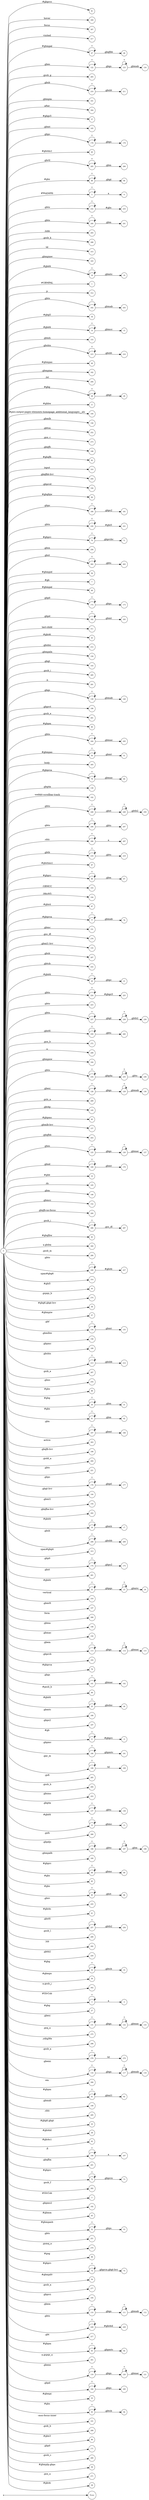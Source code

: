 digraph NFA {
  rankdir=LR;
  node [shape=circle, fontsize=10];
  __start [shape=point, label=""];
  __start -> None;
  227 [label="227"];
  81 [label="81"];
  309 [label="309"];
  123 [label="123"];
  307 [label="307"];
  317 [label="317"];
  235 [label="235"];
  47 [label="47"];
  122 [label="122"];
  283 [label="283"];
  210 [label="210"];
  132 [label="132"];
  161 [label="161"];
  304 [label="304"];
  37 [label="37"];
  120 [label="120"];
  165 [label="165"];
  178 [label="178"];
  40 [label="40"];
  78 [label="78"];
  130 [label="130"];
  205 [label="205"];
  89 [label="89"];
  5 [label="5"];
  232 [label="232"];
  240 [label="240"];
  293 [label="293"];
  241 [label="241"];
  288 [label="288"];
  315 [label="315"];
  163 [label="163"];
  18 [label="18"];
  1 [label="1"];
  312 [label="312"];
  242 [label="242"];
  34 [label="34"];
  14 [label="14"];
  153 [label="153"];
  215 [label="215"];
  49 [label="49"];
  162 [label="162"];
  140 [label="140"];
  294 [label="294"];
  28 [label="28"];
  11 [label="11"];
  33 [label="33"];
  100 [label="100"];
  135 [label="135"];
  156 [label="156"];
  249 [label="249"];
  252 [label="252"];
  273 [label="273"];
  198 [label="198"];
  258 [label="258"];
  82 [label="82"];
  310 [label="310"];
  297 [label="297"];
  204 [label="204"];
  194 [label="194"];
  84 [label="84"];
  180 [label="180"];
  90 [label="90"];
  230 [label="230"];
  70 [label="70"];
  256 [label="256"];
  262 [label="262"];
  124 [label="124"];
  56 [label="56"];
  7 [label="7"];
  46 [label="46"];
  172 [label="172"];
  182 [label="182"];
  219 [label="219"];
  311 [label="311"];
  43 [label="43"];
  212 [label="212"];
  159 [label="159"];
  175 [label="175"];
  143 [label="143"];
  285 [label="285"];
  291 [label="291"];
  139 [label="139"];
  196 [label="196"];
  233 [label="233"];
  281 [label="281"];
  60 [label="60"];
  244 [label="244"];
  50 [label="50"];
  181 [label="181"];
  305 [label="305"];
  209 [label="209"];
  188 [label="188"];
  133 [label="133"];
  231 [label="231"];
  79 [label="79"];
  136 [label="136"];
  23 [label="23"];
  229 [label="229"];
  238 [label="238"];
  102 [label="102"];
  248 [label="248"];
  246 [label="246"];
  296 [label="296"];
  183 [label="183"];
  218 [label="218"];
  97 [label="97"];
  66 [label="66"];
  103 [label="103"];
  104 [label="104"];
  87 [label="87"];
  77 [label="77"];
  151 [label="151"];
  276 [label="276"];
  155 [label="155"];
  225 [label="225"];
  187 [label="187"];
  207 [label="207"];
  222 [label="222"];
  67 [label="67"];
  118 [label="118"];
  126 [label="126"];
  24 [label="24"];
  20 [label="20"];
  53 [label="53"];
  109 [label="109"];
  224 [label="224"];
  185 [label="185"];
  223 [label="223"];
  237 [label="237"];
  259 [label="259"];
  272 [label="272"];
  299 [label="299"];
  164 [label="164"];
  234 [label="234"];
  128 [label="128"];
  71 [label="71"];
  269 [label="269"];
  145 [label="145"];
  65 [label="65"];
  157 [label="157"];
  203 [label="203"];
  125 [label="125"];
  169 [label="169"];
  10 [label="10"];
  105 [label="105"];
  146 [label="146"];
  94 [label="94"];
  111 [label="111"];
  152 [label="152"];
  200 [label="200"];
  286 [label="286"];
  236 [label="236"];
  247 [label="247"];
  83 [label="83"];
  300 [label="300"];
  179 [label="179"];
  290 [label="290"];
  127 [label="127"];
  226 [label="226"];
  314 [label="314"];
  44 [label="44"];
  274 [label="274"];
  36 [label="36"];
  96 [label="96"];
  57 [label="57"];
  73 [label="73"];
  117 [label="117"];
  134 [label="134"];
  107 [label="107"];
  158 [label="158"];
  189 [label="189"];
  213 [label="213"];
  69 [label="69"];
  267 [label="267"];
  254 [label="254"];
  88 [label="88"];
  30 [label="30"];
  91 [label="91"];
  167 [label="167"];
  19 [label="19"];
  303 [label="303"];
  199 [label="199"];
  250 [label="250"];
  264 [label="264"];
  9 [label="9"];
  31 [label="31"];
  80 [label="80"];
  138 [label="138"];
  142 [label="142"];
  221 [label="221"];
  62 [label="62"];
  176 [label="176"];
  144 [label="144"];
  154 [label="154"];
  4 [label="4"];
  202 [label="202"];
  92 [label="92"];
  16 [label="16"];
  208 [label="208"];
  313 [label="313"];
  15 [label="15"];
  168 [label="168"];
  174 [label="174"];
  261 [label="261"];
  22 [label="22"];
  170 [label="170"];
  316 [label="316"];
  147 [label="147"];
  279 [label="279"];
  308 [label="308"];
  148 [label="148"];
  150 [label="150"];
  113 [label="113"];
  193 [label="193"];
  76 [label="76"];
  141 [label="141"];
  99 [label="99"];
  25 [label="25"];
  121 [label="121"];
  166 [label="166"];
  197 [label="197"];
  8 [label="8"];
  190 [label="190"];
  108 [label="108"];
  191 [label="191"];
  211 [label="211"];
  265 [label="265"];
  284 [label="284"];
  253 [label="253"];
  114 [label="114"];
  137 [label="137"];
  12 [label="12"];
  245 [label="245"];
  266 [label="266"];
  186 [label="186"];
  160 [label="160"];
  68 [label="68"];
  21 [label="21"];
  85 [label="85"];
  95 [label="95"];
  216 [label="216"];
  255 [label="255"];
  41 [label="41"];
  257 [label="257"];
  289 [label="289"];
  292 [label="292"];
  13 [label="13"];
  220 [label="220"];
  32 [label="32"];
  59 [label="59"];
  239 [label="239"];
  302 [label="302"];
  75 [label="75"];
  3 [label="3"];
  29 [label="29"];
  27 [label="27"];
  64 [label="64"];
  131 [label="131"];
  275 [label="275"];
  298 [label="298"];
  278 [label="278"];
  112 [label="112"];
  116 [label="116"];
  287 [label="287"];
  306 [label="306"];
  61 [label="61"];
  149 [label="149"];
  177 [label="177"];
  129 [label="129"];
  206 [label="206"];
  295 [label="295"];
  35 [label="35"];
  39 [label="39"];
  42 [label="42"];
  106 [label="106"];
  201 [label="201"];
  72 [label="72"];
  282 [label="282"];
  26 [label="26"];
  0 [label="0"];
  2 [label="2"];
  192 [label="192"];
  214 [label="214"];
  48 [label="48"];
  45 [label="45"];
  52 [label="52"];
  251 [label="251"];
  270 [label="270"];
  98 [label="98"];
  6 [label="6"];
  243 [label="243"];
  74 [label="74"];
  54 [label="54"];
  277 [label="277"];
  17 [label="17"];
  195 [label="195"];
  110 [label="110"];
  228 [label="228"];
  217 [label="217"];
  51 [label="51"];
  63 [label="63"];
  301 [label="301"];
  119 [label="119"];
  184 [label="184"];
  55 [label="55"];
  93 [label="93"];
  260 [label="260"];
  101 [label="101"];
  268 [label="268"];
  86 [label="86"];
  171 [label="171"];
  280 [label="280"];
  58 [label="58"];
  173 [label="173"];
  271 [label="271"];
  115 [label="115"];
  38 [label="38"];
  263 [label="263"];
  { node [shape=doublecircle]; 1 2 4 6 7 9 10 11 13 15 17 19 21 24 26 27 29 31 33 34 35 36 37 38 39 40 41 42 43 44 45 46 48 49 51 53 54 55 56 57 58 59 60 62 64 65 67 69 71 73 75 76 78 80 81 82 83 84 85 86 87 88 90 92 94 96 97 98 99 100 101 102 103 104 105 107 109 112 115 118 121 124 127 130 133 135 136 138 140 142 143 144 145 146 147 148 149 150 151 152 153 154 155 156 157 158 159 160 161 162 163 164 165 166 168 170 171 173 175 177 179 181 183 185 188 189 191 192 193 194 195 196 197 198 199 200 201 202 203 204 206 207 209 211 212 214 216 217 219 220 221 222 223 225 227 229 231 233 236 239 241 243 245 247 250 251 252 253 254 255 256 258 260 261 263 264 265 266 267 268 269 270 271 272 273 274 275 276 277 279 280 281 282 283 284 285 287 288 289 290 291 292 293 294 295 297 298 299 300 301 302 303 304 305 306 307 308 309 310 311 312 313 314 315 316 317 }
  0 -> 1 [label="#GBMPAL"];
  0 -> 2 [label="#SIvCob"];
  0 -> 3 [label="#SIvCob"];
  3 -> 3 [label="*"];
  3 -> 4 [label="a"];
  0 -> 5 [label="#WqQANb"];
  5 -> 5 [label="*"];
  5 -> 6 [label="a"];
  0 -> 7 [label="#gb"];
  0 -> 8 [label="#gb"];
  8 -> 8 [label="*"];
  8 -> 9 [label="#gbprc"];
  0 -> 10 [label="#gbb"];
  0 -> 11 [label="#gbbw"];
  0 -> 12 [label="#gbd4"];
  12 -> 12 [label="*"];
  12 -> 13 [label=".gbmc"];
  0 -> 14 [label="#gbd4"];
  14 -> 14 [label="*"];
  14 -> 15 [label=".gbmcc"];
  0 -> 16 [label="#gbd4"];
  16 -> 16 [label="*"];
  16 -> 17 [label=".gbmh"];
  0 -> 18 [label="#gbd4"];
  18 -> 18 [label="*"];
  18 -> 19 [label=".gbmtc"];
  0 -> 20 [label="#gbd4"];
  20 -> 20 [label="*"];
  20 -> 21 [label=".gbpc"];
  0 -> 22 [label="#gbd4"];
  22 -> 22 [label="*"];
  22 -> 23 [label=".gbpgs"];
  23 -> 23 [label="*"];
  23 -> 24 [label=".gbmtc"];
  0 -> 25 [label="#gbd4"];
  25 -> 25 [label="*"];
  25 -> 26 [label=".gbsbic"];
  0 -> 27 [label="#gbg"];
  0 -> 28 [label="#gbg"];
  28 -> 28 [label="*"];
  28 -> 29 [label=".gbgt"];
  0 -> 30 [label="#gbg"];
  30 -> 30 [label="*"];
  30 -> 31 [label=".gbm"];
  0 -> 32 [label="#gbg"];
  32 -> 32 [label="*"];
  32 -> 33 [label=".gbtcb"];
  0 -> 34 [label="#gbg5"];
  0 -> 35 [label="#gbg6.gbgt"];
  0 -> 36 [label="#gbg6.gbgt-hvr"];
  0 -> 37 [label="#gbgs5"];
  0 -> 38 [label="#gbi4i"];
  0 -> 39 [label="#gbi4id"];
  0 -> 40 [label="#gbi4m1"];
  0 -> 41 [label="#gbi4s"];
  0 -> 42 [label="#gbi4s1"];
  0 -> 43 [label="#gbi4t"];
  0 -> 44 [label="#gbi5"];
  0 -> 45 [label="#gbmm"];
  0 -> 46 [label="#gbmpal"];
  0 -> 47 [label="#gbmpal"];
  47 -> 47 [label="*"];
  47 -> 48 [label=".gbqfbb"];
  0 -> 49 [label="#gbmpas"];
  0 -> 50 [label="#gbmpas"];
  50 -> 50 [label="*"];
  50 -> 51 [label=".gbmt"];
  0 -> 52 [label="#gbmpasb"];
  52 -> 52 [label="*"];
  52 -> 53 [label=".gbps"];
  0 -> 54 [label="#gbmpdv"];
  0 -> 55 [label="#gbmpi"];
  0 -> 56 [label="#gbmpid"];
  0 -> 57 [label="#gbmpiw"];
  0 -> 58 [label="#gbmplp.gbps"];
  0 -> 59 [label="#gbmps"];
  0 -> 60 [label="#gbpm"];
  0 -> 61 [label="#gbpm"];
  61 -> 61 [label="*"];
  61 -> 62 [label=".gbml1"];
  0 -> 63 [label="#gbpm"];
  63 -> 63 [label="*"];
  63 -> 64 [label=".gbpmtc"];
  0 -> 65 [label="#gbpms"];
  0 -> 66 [label="#gbprc"];
  66 -> 66 [label="*"];
  66 -> 67 [label=".gbm"];
  0 -> 68 [label="#gbprc"];
  68 -> 68 [label="*"];
  68 -> 69 [label=".gbmc"];
  0 -> 70 [label="#gbprc"];
  70 -> 70 [label="*"];
  70 -> 71 [label=".gbprcbc"];
  0 -> 72 [label="#gbprc"];
  72 -> 72 [label="*"];
  72 -> 73 [label=".gbprcx"];
  0 -> 74 [label="#gbprc"];
  74 -> 74 [label="*"];
  74 -> 75 [label=".gbprcx.gbgt-hvr"];
  0 -> 76 [label="#gbprca"];
  0 -> 77 [label="#gbprca"];
  77 -> 77 [label="*"];
  77 -> 78 [label=".gbmab"];
  0 -> 79 [label="#gbprca"];
  79 -> 79 [label="*"];
  79 -> 80 [label=".gbmac"];
  0 -> 81 [label="#gbprcs"];
  0 -> 82 [label="#gbqfb"];
  0 -> 83 [label="#gbqfbw"];
  0 -> 84 [label="#gbqfqw"];
  0 -> 85 [label="#gbs"];
  0 -> 86 [label="#gbx3"];
  0 -> 87 [label="#gbx4"];
  0 -> 88 [label="#gbz"];
  0 -> 89 [label="#gbz"];
  89 -> 89 [label="*"];
  89 -> 90 [label=".gbgt"];
  0 -> 91 [label="#gbz"];
  91 -> 91 [label="*"];
  91 -> 92 [label=".gbm"];
  0 -> 93 [label="#gbz"];
  93 -> 93 [label="*"];
  93 -> 94 [label=".gbtcb"];
  0 -> 95 [label="#gbz"];
  95 -> 95 [label="*"];
  95 -> 96 [label=".gbzt"];
  0 -> 97 [label="#gbztms1"];
  0 -> 98 [label="#gog"];
  0 -> 99 [label="#gssb_b"];
  0 -> 100 [label="#gws-output-pages-elements-homepage_additional_languages__als"];
  0 -> 101 [label="-moz-focus-inner"];
  0 -> 102 [label="-webkit-scrollbar-track"];
  0 -> 103 [label=".GBMCC"];
  0 -> 104 [label=".H6sW5"];
  0 -> 105 [label=".ds"];
  0 -> 106 [label=".fl"];
  106 -> 106 [label="*"];
  106 -> 107 [label="a"];
  0 -> 108 [label=".gac_m"];
  108 -> 108 [label="*"];
  108 -> 109 [label="td"];
  0 -> 110 [label=".gbem"];
  110 -> 110 [label="*"];
  110 -> 111 [label=".gbgs"];
  111 -> 111 [label="*"];
  111 -> 112 [label=".gbmab"];
  0 -> 113 [label=".gbem"];
  113 -> 113 [label="*"];
  113 -> 114 [label=".gbgs"];
  114 -> 114 [label="*"];
  114 -> 115 [label=".gbmac"];
  0 -> 116 [label=".gbemi"];
  116 -> 116 [label="*"];
  116 -> 117 [label=".gbgs"];
  117 -> 117 [label="*"];
  117 -> 118 [label=".gbmab"];
  0 -> 119 [label=".gbemi"];
  119 -> 119 [label="*"];
  119 -> 120 [label=".gbgs"];
  120 -> 120 [label="*"];
  120 -> 121 [label=".gbmac"];
  0 -> 122 [label=".gbes"];
  122 -> 122 [label="*"];
  122 -> 123 [label=".gbgs"];
  123 -> 123 [label="*"];
  123 -> 124 [label=".gbmab"];
  0 -> 125 [label=".gbes"];
  125 -> 125 [label="*"];
  125 -> 126 [label=".gbgs"];
  126 -> 126 [label="*"];
  126 -> 127 [label=".gbmac"];
  0 -> 128 [label=".gbesi"];
  128 -> 128 [label="*"];
  128 -> 129 [label=".gbgs"];
  129 -> 129 [label="*"];
  129 -> 130 [label=".gbmab"];
  0 -> 131 [label=".gbesi"];
  131 -> 131 [label="*"];
  131 -> 132 [label=".gbgs"];
  132 -> 132 [label="*"];
  132 -> 133 [label=".gbmac"];
  0 -> 134 [label=".gbf"];
  134 -> 134 [label="*"];
  134 -> 135 [label=".gbmt"];
  0 -> 136 [label=".gbg4a"];
  0 -> 137 [label=".gbg4a"];
  137 -> 137 [label="*"];
  137 -> 138 [label=".gbts"];
  0 -> 139 [label=".gbgs"];
  139 -> 139 [label="*"];
  139 -> 140 [label=".gbmab"];
  0 -> 141 [label=".gbgs"];
  141 -> 141 [label="*"];
  141 -> 142 [label=".gbmac"];
  0 -> 143 [label=".gbgt"];
  0 -> 144 [label=".gbgt-hvr"];
  0 -> 145 [label=".gbi4p"];
  0 -> 146 [label=".gbm"];
  0 -> 147 [label=".gbm0l"];
  0 -> 148 [label=".gbma"];
  0 -> 149 [label=".gbmab"];
  0 -> 150 [label=".gbmac"];
  0 -> 151 [label=".gbmc"];
  0 -> 152 [label=".gbmcc"];
  0 -> 153 [label=".gbmh"];
  0 -> 154 [label=".gbml1"];
  0 -> 155 [label=".gbml1-hvr"];
  0 -> 156 [label=".gbmlb"];
  0 -> 157 [label=".gbmlb-hvr"];
  0 -> 158 [label=".gbmlbw"];
  0 -> 159 [label=".gbmpala"];
  0 -> 160 [label=".gbmpalb"];
  0 -> 161 [label=".gbmpia"];
  0 -> 162 [label=".gbmpiaa"];
  0 -> 163 [label=".gbmpiaw"];
  0 -> 164 [label=".gbmpnw"];
  0 -> 165 [label=".gbmt"];
  0 -> 166 [label=".gbmtc"];
  0 -> 167 [label=".gbn"];
  167 -> 167 [label="*"];
  167 -> 168 [label=".gbmt"];
  0 -> 169 [label=".gbnd"];
  169 -> 169 [label="*"];
  169 -> 170 [label=".gbmt"];
  0 -> 171 [label=".gbp0"];
  0 -> 172 [label=".gbp0"];
  172 -> 172 [label="*"];
  172 -> 173 [label=".gbps"];
  0 -> 174 [label=".gbp0"];
  174 -> 174 [label="*"];
  174 -> 175 [label=".gbps2"];
  0 -> 176 [label=".gbpc"];
  176 -> 176 [label="*"];
  176 -> 177 [label=".gbpd"];
  0 -> 178 [label=".gbpc"];
  178 -> 178 [label="*"];
  178 -> 179 [label=".gbps"];
  0 -> 180 [label=".gbpc"];
  180 -> 180 [label="*"];
  180 -> 181 [label=".gbps2"];
  0 -> 182 [label=".gbpd"];
  182 -> 182 [label="*"];
  182 -> 183 [label=".gbmt"];
  0 -> 184 [label=".gbpd"];
  184 -> 184 [label="*"];
  184 -> 185 [label=".gbps"];
  0 -> 186 [label=".gbpdjs"];
  186 -> 186 [label="*"];
  186 -> 187 [label=".gbto"];
  187 -> 187 [label="*"];
  187 -> 188 [label=".gbm"];
  0 -> 189 [label=".gbpmc"];
  0 -> 190 [label=".gbpmc"];
  190 -> 190 [label="*"];
  190 -> 191 [label=".gbpmtc"];
  0 -> 192 [label=".gbpms2"];
  0 -> 193 [label=".gbprcb"];
  0 -> 194 [label=".gbprcd"];
  0 -> 195 [label=".gbprci"];
  0 -> 196 [label=".gbprct"];
  0 -> 197 [label=".gbps2"];
  0 -> 198 [label=".gbqfb"];
  0 -> 199 [label=".gbqfb-hvr"];
  0 -> 200 [label=".gbqfb-no-focus"];
  0 -> 201 [label=".gbqfba"];
  0 -> 202 [label=".gbqfba-hvr"];
  0 -> 203 [label=".gbqfbb"];
  0 -> 204 [label=".gbqfbb-hvr"];
  0 -> 205 [label=".gbrtl"];
  205 -> 205 [label="*"];
  205 -> 206 [label=".gbm"];
  0 -> 207 [label=".gbsb"];
  0 -> 208 [label=".gbsb"];
  208 -> 208 [label="*"];
  208 -> 209 [label=".gbsbb"];
  0 -> 210 [label=".gbsb"];
  210 -> 210 [label="*"];
  210 -> 211 [label=".gbsbt"];
  0 -> 212 [label=".gbsbic"];
  0 -> 213 [label=".gbsbis"];
  213 -> 213 [label="*"];
  213 -> 214 [label=".gbsbb"];
  0 -> 215 [label=".gbsbis"];
  215 -> 215 [label="*"];
  215 -> 216 [label=".gbsbt"];
  0 -> 217 [label=".gbt"];
  0 -> 218 [label=".gbtb"];
  218 -> 218 [label="*"];
  218 -> 219 [label=".gbts"];
  0 -> 220 [label=".gbtb2"];
  0 -> 221 [label=".gbtc"];
  0 -> 222 [label=".gbtcb"];
  0 -> 223 [label=".gbto"];
  0 -> 224 [label=".gbto"];
  224 -> 224 [label="*"];
  224 -> 225 [label="#gbgs5"];
  0 -> 226 [label=".gbto"];
  226 -> 226 [label="*"];
  226 -> 227 [label="#gbi4i"];
  0 -> 228 [label=".gbto"];
  228 -> 228 [label="*"];
  228 -> 229 [label="#gbi4id"];
  0 -> 230 [label=".gbto"];
  230 -> 230 [label="*"];
  230 -> 231 [label="#gbi5"];
  0 -> 232 [label=".gbto"];
  232 -> 232 [label="*"];
  232 -> 233 [label="#gbs"];
  0 -> 234 [label=".gbto"];
  234 -> 234 [label="*"];
  234 -> 235 [label=".gbg4a"];
  235 -> 235 [label="*"];
  235 -> 236 [label=".gbts"];
  0 -> 237 [label=".gbto"];
  237 -> 237 [label="*"];
  237 -> 238 [label=".gbgt"];
  238 -> 238 [label="*"];
  238 -> 239 [label=".gbtb2"];
  0 -> 240 [label=".gbto"];
  240 -> 240 [label="*"];
  240 -> 241 [label=".gbm"];
  0 -> 242 [label=".gbto"];
  242 -> 242 [label="*"];
  242 -> 243 [label=".gbmab"];
  0 -> 244 [label=".gbto"];
  244 -> 244 [label="*"];
  244 -> 245 [label=".gbmac"];
  0 -> 246 [label=".gbto"];
  246 -> 246 [label="*"];
  246 -> 247 [label=".gbts"];
  0 -> 248 [label=".gbto"];
  248 -> 248 [label="*"];
  248 -> 249 [label=".gbzt"];
  249 -> 249 [label="*"];
  249 -> 250 [label=".gbtb2"];
  0 -> 251 [label=".gbts"];
  0 -> 252 [label=".gbtsa"];
  0 -> 253 [label=".gbxms"];
  0 -> 254 [label=".gbxo"];
  0 -> 255 [label=".gbxv"];
  0 -> 256 [label=".gbxx"];
  0 -> 257 [label=".gbz0l"];
  257 -> 257 [label="*"];
  257 -> 258 [label=".gbtb2"];
  0 -> 259 [label=".gbz0l"];
  259 -> 259 [label="*"];
  259 -> 260 [label=".gbts"];
  0 -> 261 [label=".gbzt"];
  0 -> 262 [label=".gbzt"];
  262 -> 262 [label="*"];
  262 -> 263 [label=".gbts"];
  0 -> 264 [label=".gsdd_a"];
  0 -> 265 [label=".gsfi"];
  0 -> 266 [label=".gsfs"];
  0 -> 267 [label=".gsib_a"];
  0 -> 268 [label=".gsib_b"];
  0 -> 269 [label=".gsls_a"];
  0 -> 270 [label=".gsmq_a"];
  0 -> 271 [label=".gsn_a"];
  0 -> 272 [label=".gsn_b"];
  0 -> 273 [label=".gsn_c"];
  0 -> 274 [label=".gspqs_b"];
  0 -> 275 [label=".gsq_a"];
  0 -> 276 [label=".gss_ifl"];
  0 -> 277 [label=".gssb_a"];
  0 -> 278 [label=".gssb_a"];
  278 -> 278 [label="*"];
  278 -> 279 [label="td"];
  0 -> 280 [label=".gssb_c"];
  0 -> 281 [label=".gssb_e"];
  0 -> 282 [label=".gssb_f"];
  0 -> 283 [label=".gssb_g"];
  0 -> 284 [label=".gssb_h"];
  0 -> 285 [label=".gssb_i"];
  0 -> 286 [label=".gssb_i"];
  286 -> 286 [label="*"];
  286 -> 287 [label=".gss_ifl"];
  0 -> 288 [label=".gssb_k"];
  0 -> 289 [label=".gssb_l"];
  0 -> 290 [label=".gssb_m"];
  0 -> 291 [label=".h"];
  0 -> 292 [label=".lsb"];
  0 -> 293 [label=".lsbb"];
  0 -> 294 [label=".lst"];
  0 -> 295 [label=".sblc"];
  0 -> 296 [label=".sblc"];
  296 -> 296 [label="*"];
  296 -> 297 [label="a"];
  0 -> 298 [label=".z4hgWe"];
  0 -> 299 [label="a"];
  0 -> 300 [label="a.gbiba"];
  0 -> 301 [label="a.gspqs_a"];
  0 -> 302 [label="a.gssb_j"];
  0 -> 303 [label="active"];
  0 -> 304 [label="after"];
  0 -> 305 [label="body"];
  0 -> 306 [label="em"];
  0 -> 307 [label="focus"];
  0 -> 308 [label="form"];
  0 -> 309 [label="hover"];
  0 -> 310 [label="input"];
  0 -> 311 [label="last-child"];
  0 -> 312 [label="p"];
  0 -> 313 [label="span#gbg4"];
  0 -> 314 [label="span#gbg6"];
  0 -> 315 [label="td"];
  0 -> 316 [label="vertical"];
  0 -> 317 [label="visited"];
}
